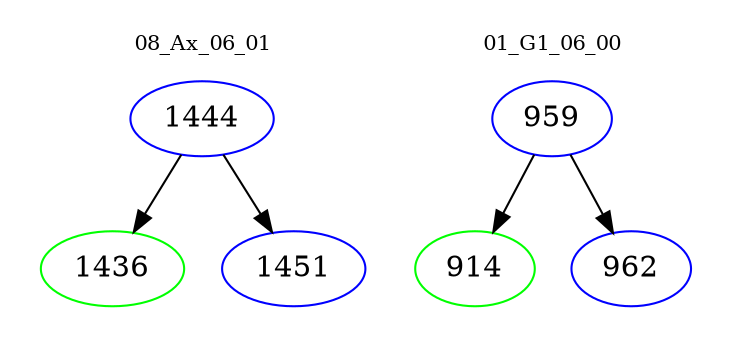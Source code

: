 digraph{
subgraph cluster_0 {
color = white
label = "08_Ax_06_01";
fontsize=10;
T0_1444 [label="1444", color="blue"]
T0_1444 -> T0_1436 [color="black"]
T0_1436 [label="1436", color="green"]
T0_1444 -> T0_1451 [color="black"]
T0_1451 [label="1451", color="blue"]
}
subgraph cluster_1 {
color = white
label = "01_G1_06_00";
fontsize=10;
T1_959 [label="959", color="blue"]
T1_959 -> T1_914 [color="black"]
T1_914 [label="914", color="green"]
T1_959 -> T1_962 [color="black"]
T1_962 [label="962", color="blue"]
}
}
